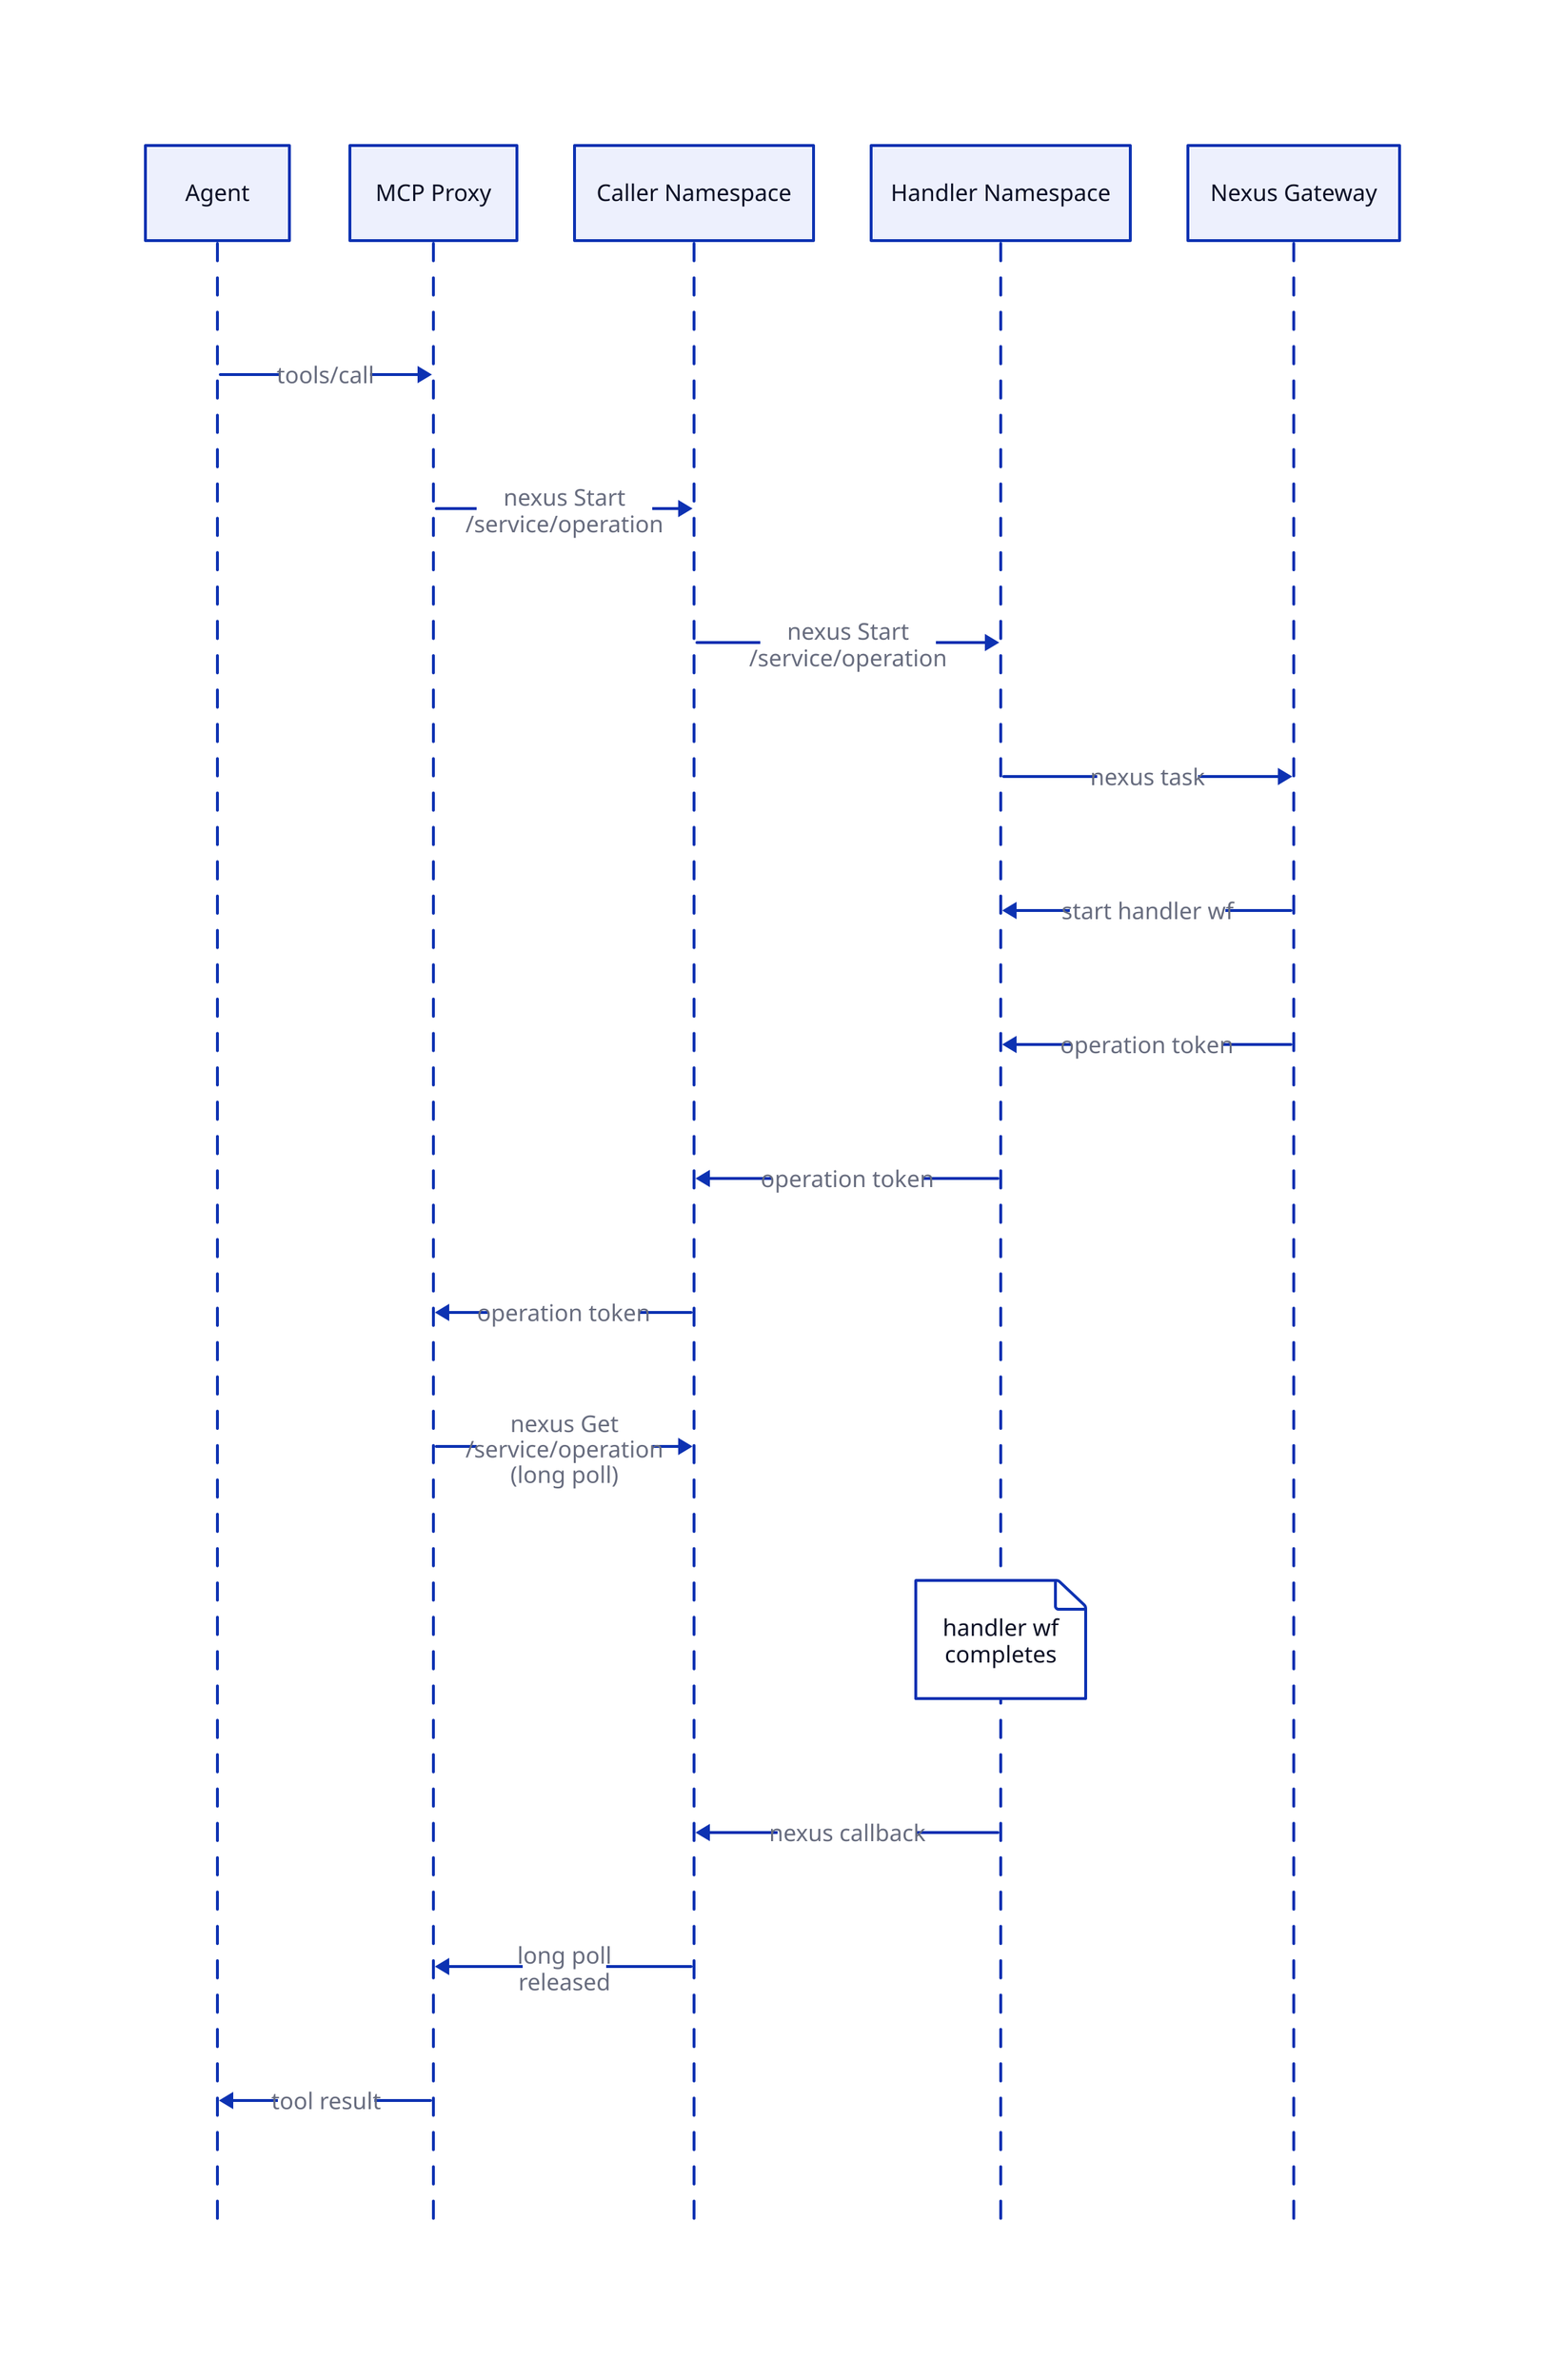 shape: sequence_diagram
agent: {
  label: Agent
}
mcp-proxy: {
  label: MCP Proxy
}
caller-ns: {
  label: Caller Namespace
}
handler-ns: {
  label: Handler Namespace
}
nexus-gateway: {
  label: Nexus Gateway
}

agent -> mcp-proxy: tools/call
mcp-proxy -> caller-ns: nexus Start\n/service/operation
caller-ns -> handler-ns: nexus Start\n/service/operation
handler-ns -> nexus-gateway: nexus task
nexus-gateway -> handler-ns: start handler wf
nexus-gateway -> handler-ns: operation token
handler-ns -> caller-ns: operation token
caller-ns -> mcp-proxy: operation token
mcp-proxy -> caller-ns: nexus Get\n/service/operation\n(long poll)
handler-ns."handler wf\ncompletes"
handler-ns -> caller-ns: nexus callback
caller-ns -> mcp-proxy: long poll\nreleased
mcp-proxy -> agent: tool result
